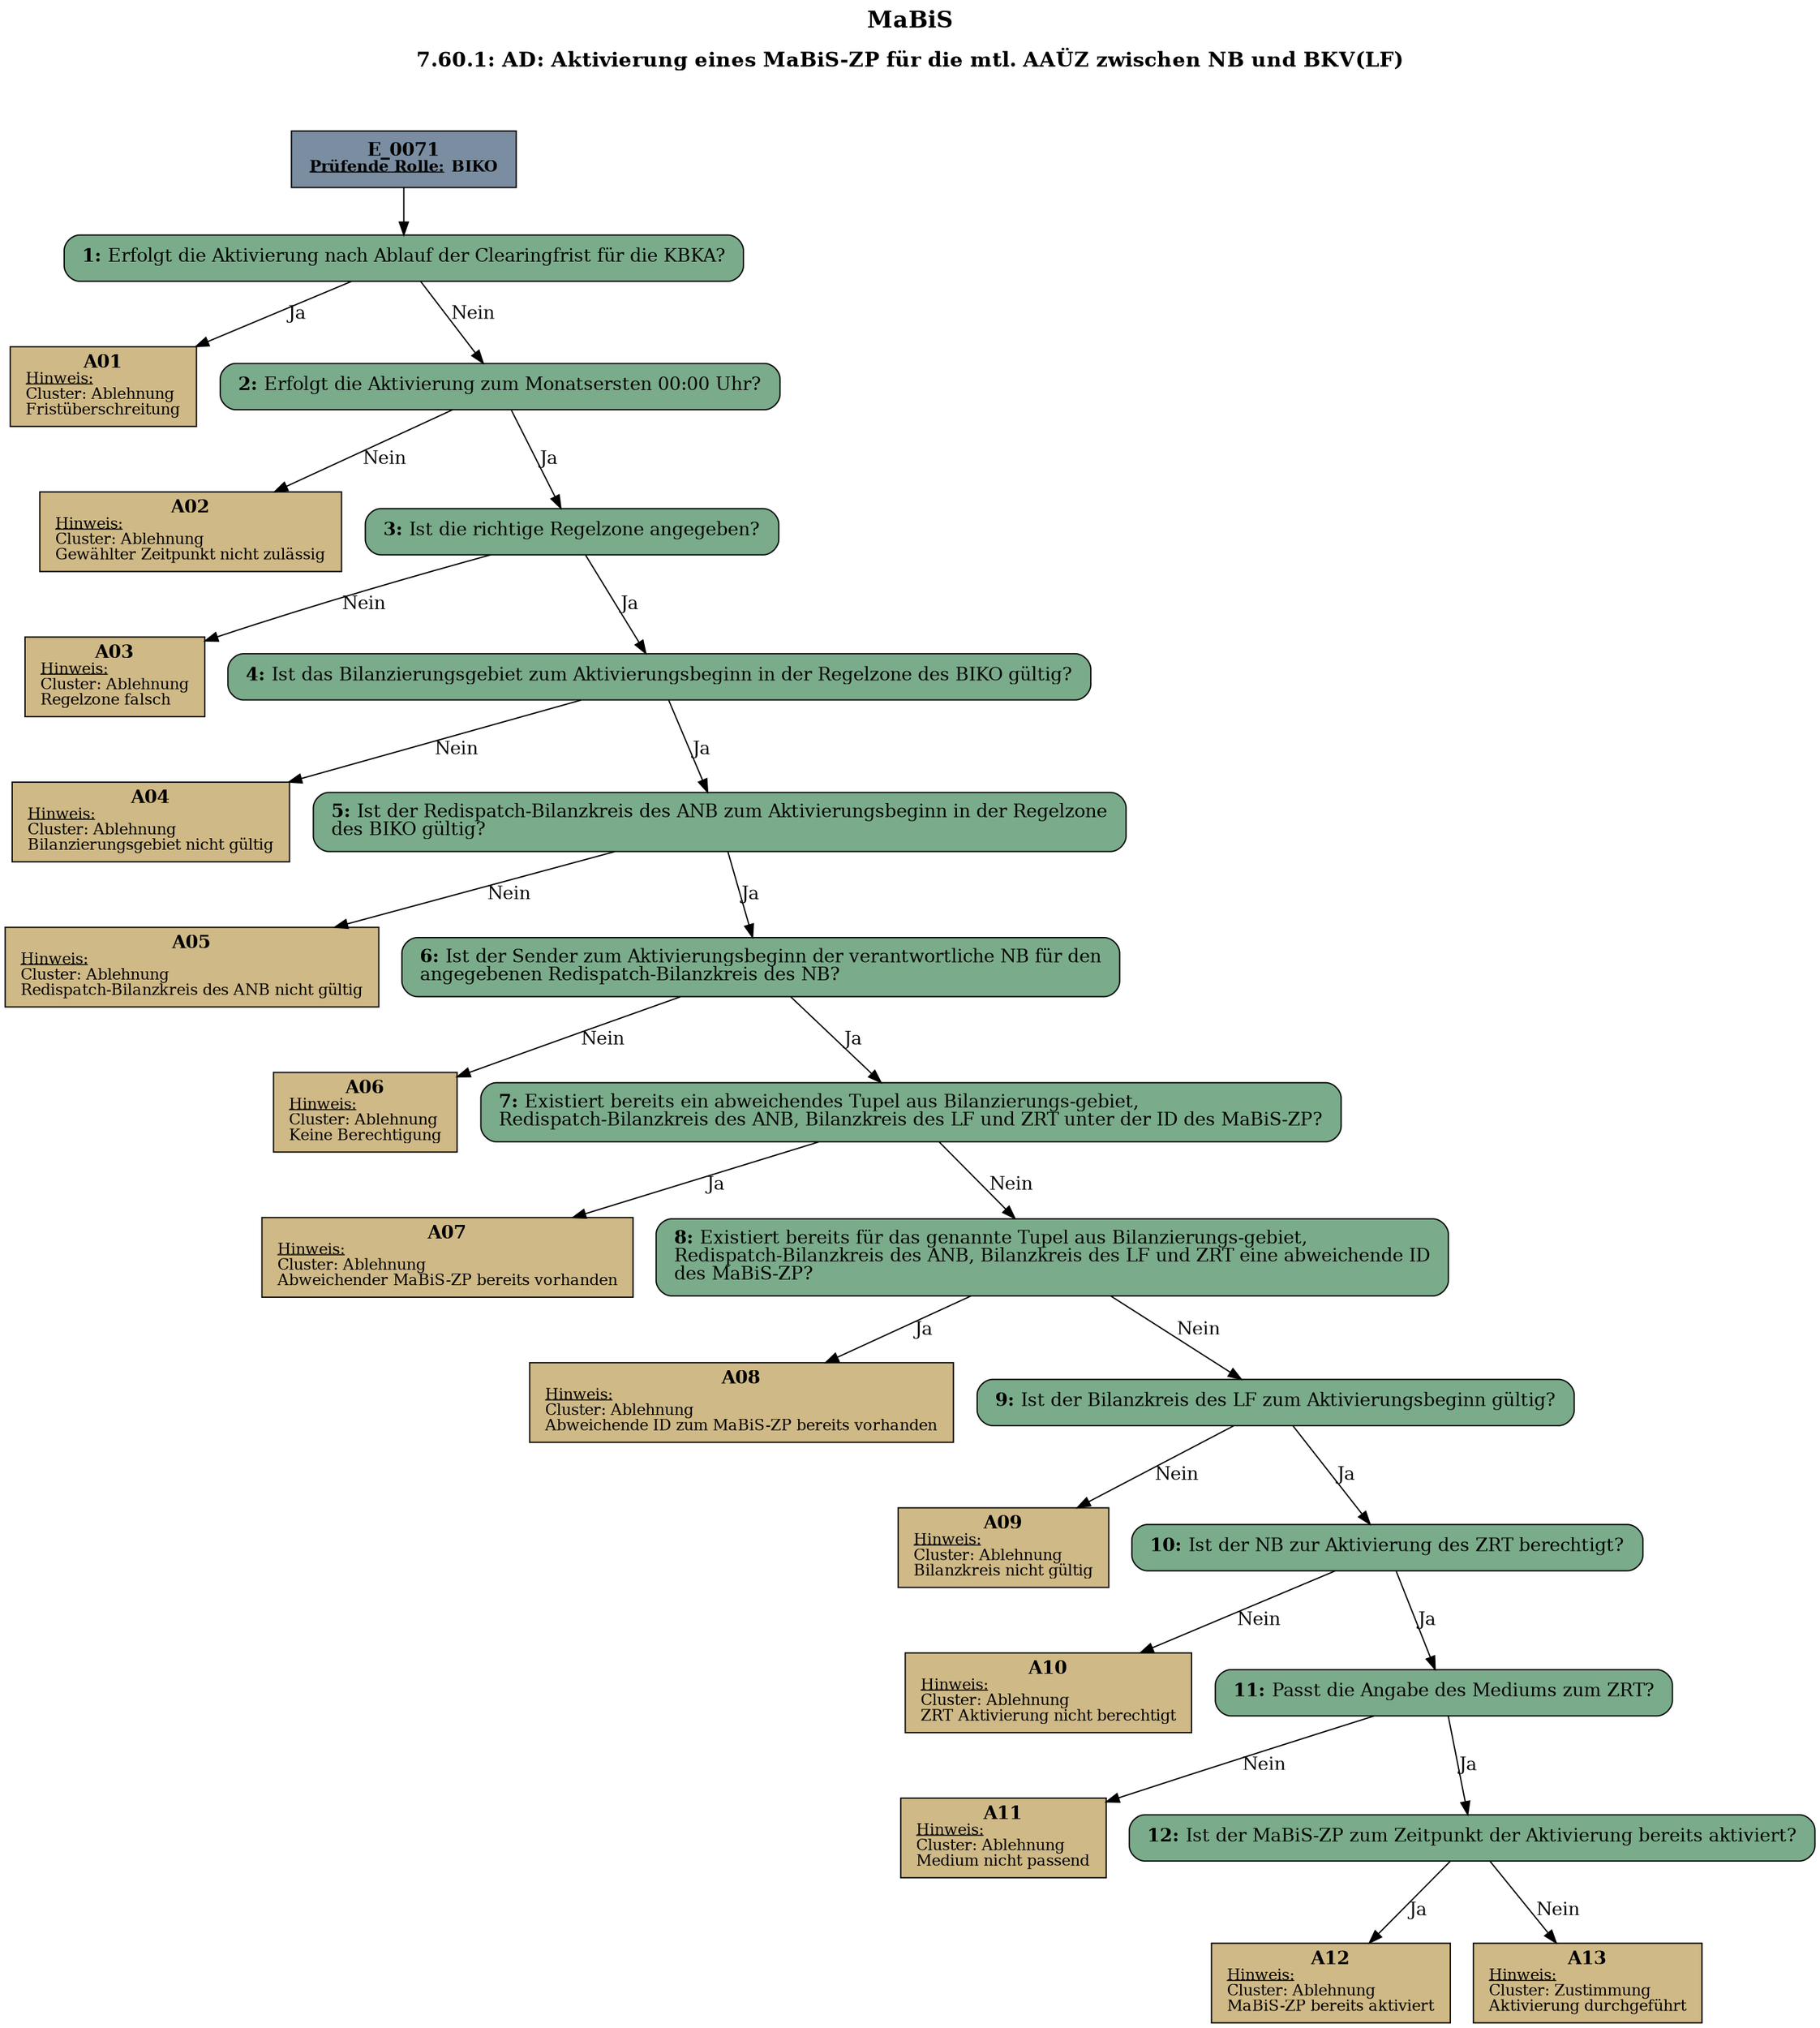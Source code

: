 digraph D {
    labelloc="t";
    label=<<B><FONT POINT-SIZE="18">MaBiS</FONT></B><BR/><BR/><B><FONT POINT-SIZE="16">7.60.1: AD: Aktivierung eines MaBiS-ZP für die mtl. AAÜZ zwischen NB und BKV(LF)</FONT></B><BR/><BR/><BR/><BR/>>;
    ratio="compress";
    concentrate=true;
    pack=true;
    rankdir=TB;
    packmode="array";
    size="20,20";
    "Start" [margin="0.2,0.12", shape=box, style=filled, fillcolor="#7a8da1", label=<<B>E_0071</B><BR align="center"/><FONT point-size="12"><B><U>Prüfende Rolle:</U> BIKO</B></FONT><BR align="center"/>>];
    "1" [margin="0.2,0.12", shape=box, style="filled,rounded", fillcolor="#7aab8a", label=<<B>1: </B>Erfolgt die Aktivierung nach Ablauf der Clearingfrist für die KBKA?<BR align="left"/>>];
    "A01" [margin="0.17,0.08", shape=box, style=filled, fillcolor="#cfb986", label=<<B>A01</B><BR align="center"/><FONT point-size="12"><U>Hinweis:</U><BR align="left"/>Cluster: Ablehnung<BR align="left"/>Fristüberschreitung<BR align="left"/></FONT>>];
    "2" [margin="0.2,0.12", shape=box, style="filled,rounded", fillcolor="#7aab8a", label=<<B>2: </B>Erfolgt die Aktivierung zum Monatsersten 00:00 Uhr?<BR align="left"/>>];
    "A02" [margin="0.17,0.08", shape=box, style=filled, fillcolor="#cfb986", label=<<B>A02</B><BR align="center"/><FONT point-size="12"><U>Hinweis:</U><BR align="left"/>Cluster: Ablehnung<BR align="left"/>Gewählter Zeitpunkt nicht zulässig<BR align="left"/></FONT>>];
    "3" [margin="0.2,0.12", shape=box, style="filled,rounded", fillcolor="#7aab8a", label=<<B>3: </B>Ist die richtige Regelzone angegeben?<BR align="left"/>>];
    "A03" [margin="0.17,0.08", shape=box, style=filled, fillcolor="#cfb986", label=<<B>A03</B><BR align="center"/><FONT point-size="12"><U>Hinweis:</U><BR align="left"/>Cluster: Ablehnung<BR align="left"/>Regelzone falsch<BR align="left"/></FONT>>];
    "4" [margin="0.2,0.12", shape=box, style="filled,rounded", fillcolor="#7aab8a", label=<<B>4: </B>Ist das Bilanzierungsgebiet zum Aktivierungsbeginn in der Regelzone des BIKO gültig?<BR align="left"/>>];
    "A04" [margin="0.17,0.08", shape=box, style=filled, fillcolor="#cfb986", label=<<B>A04</B><BR align="center"/><FONT point-size="12"><U>Hinweis:</U><BR align="left"/>Cluster: Ablehnung<BR align="left"/>Bilanzierungsgebiet nicht gültig<BR align="left"/></FONT>>];
    "5" [margin="0.2,0.12", shape=box, style="filled,rounded", fillcolor="#7aab8a", label=<<B>5: </B>Ist der Redispatch-Bilanzkreis des ANB zum Aktivierungsbeginn in der Regelzone<BR align="left"/>des BIKO gültig?<BR align="left"/>>];
    "A05" [margin="0.17,0.08", shape=box, style=filled, fillcolor="#cfb986", label=<<B>A05</B><BR align="center"/><FONT point-size="12"><U>Hinweis:</U><BR align="left"/>Cluster: Ablehnung<BR align="left"/>Redispatch-Bilanzkreis des ANB nicht gültig<BR align="left"/></FONT>>];
    "6" [margin="0.2,0.12", shape=box, style="filled,rounded", fillcolor="#7aab8a", label=<<B>6: </B>Ist der Sender zum Aktivierungsbeginn der verantwortliche NB für den<BR align="left"/>angegebenen Redispatch-Bilanzkreis des NB?<BR align="left"/>>];
    "A06" [margin="0.17,0.08", shape=box, style=filled, fillcolor="#cfb986", label=<<B>A06</B><BR align="center"/><FONT point-size="12"><U>Hinweis:</U><BR align="left"/>Cluster: Ablehnung<BR align="left"/>Keine Berechtigung<BR align="left"/></FONT>>];
    "7" [margin="0.2,0.12", shape=box, style="filled,rounded", fillcolor="#7aab8a", label=<<B>7: </B>Existiert bereits ein abweichendes Tupel aus Bilanzierungs-gebiet,<BR align="left"/>Redispatch-Bilanzkreis des ANB, Bilanzkreis des LF und ZRT unter der ID des MaBiS-ZP?<BR align="left"/>>];
    "A07" [margin="0.17,0.08", shape=box, style=filled, fillcolor="#cfb986", label=<<B>A07</B><BR align="center"/><FONT point-size="12"><U>Hinweis:</U><BR align="left"/>Cluster: Ablehnung<BR align="left"/>Abweichender MaBiS-ZP bereits vorhanden<BR align="left"/></FONT>>];
    "8" [margin="0.2,0.12", shape=box, style="filled,rounded", fillcolor="#7aab8a", label=<<B>8: </B>Existiert bereits für das genannte Tupel aus Bilanzierungs-gebiet,<BR align="left"/>Redispatch-Bilanzkreis des ANB, Bilanzkreis des LF und ZRT eine abweichende ID<BR align="left"/>des MaBiS-ZP?<BR align="left"/>>];
    "A08" [margin="0.17,0.08", shape=box, style=filled, fillcolor="#cfb986", label=<<B>A08</B><BR align="center"/><FONT point-size="12"><U>Hinweis:</U><BR align="left"/>Cluster: Ablehnung<BR align="left"/>Abweichende ID zum MaBiS-ZP bereits vorhanden<BR align="left"/></FONT>>];
    "9" [margin="0.2,0.12", shape=box, style="filled,rounded", fillcolor="#7aab8a", label=<<B>9: </B>Ist der Bilanzkreis des LF zum Aktivierungsbeginn gültig?<BR align="left"/>>];
    "A09" [margin="0.17,0.08", shape=box, style=filled, fillcolor="#cfb986", label=<<B>A09</B><BR align="center"/><FONT point-size="12"><U>Hinweis:</U><BR align="left"/>Cluster: Ablehnung<BR align="left"/>Bilanzkreis nicht gültig<BR align="left"/></FONT>>];
    "10" [margin="0.2,0.12", shape=box, style="filled,rounded", fillcolor="#7aab8a", label=<<B>10: </B>Ist der NB zur Aktivierung des ZRT berechtigt?<BR align="left"/>>];
    "A10" [margin="0.17,0.08", shape=box, style=filled, fillcolor="#cfb986", label=<<B>A10</B><BR align="center"/><FONT point-size="12"><U>Hinweis:</U><BR align="left"/>Cluster: Ablehnung<BR align="left"/>ZRT Aktivierung nicht berechtigt<BR align="left"/></FONT>>];
    "11" [margin="0.2,0.12", shape=box, style="filled,rounded", fillcolor="#7aab8a", label=<<B>11: </B>Passt die Angabe des Mediums zum ZRT?<BR align="left"/>>];
    "A11" [margin="0.17,0.08", shape=box, style=filled, fillcolor="#cfb986", label=<<B>A11</B><BR align="center"/><FONT point-size="12"><U>Hinweis:</U><BR align="left"/>Cluster: Ablehnung<BR align="left"/>Medium nicht passend<BR align="left"/></FONT>>];
    "12" [margin="0.2,0.12", shape=box, style="filled,rounded", fillcolor="#7aab8a", label=<<B>12: </B>Ist der MaBiS-ZP zum Zeitpunkt der Aktivierung bereits aktiviert?<BR align="left"/>>];
    "A12" [margin="0.17,0.08", shape=box, style=filled, fillcolor="#cfb986", label=<<B>A12</B><BR align="center"/><FONT point-size="12"><U>Hinweis:</U><BR align="left"/>Cluster: Ablehnung<BR align="left"/>MaBiS-ZP bereits aktiviert<BR align="left"/></FONT>>];
    "A13" [margin="0.17,0.08", shape=box, style=filled, fillcolor="#cfb986", label=<<B>A13</B><BR align="center"/><FONT point-size="12"><U>Hinweis:</U><BR align="left"/>Cluster: Zustimmung<BR align="left"/>Aktivierung durchgeführt<BR align="left"/></FONT>>];

    "Start" -> "1";
    "1" -> "A01" [label="Ja"];
    "1" -> "2" [label="Nein"];
    "2" -> "A02" [label="Nein"];
    "2" -> "3" [label="Ja"];
    "3" -> "A03" [label="Nein"];
    "3" -> "4" [label="Ja"];
    "4" -> "A04" [label="Nein"];
    "4" -> "5" [label="Ja"];
    "5" -> "A05" [label="Nein"];
    "5" -> "6" [label="Ja"];
    "6" -> "A06" [label="Nein"];
    "6" -> "7" [label="Ja"];
    "7" -> "A07" [label="Ja"];
    "7" -> "8" [label="Nein"];
    "8" -> "A08" [label="Ja"];
    "8" -> "9" [label="Nein"];
    "9" -> "A09" [label="Nein"];
    "9" -> "10" [label="Ja"];
    "10" -> "A10" [label="Nein"];
    "10" -> "11" [label="Ja"];
    "11" -> "A11" [label="Nein"];
    "11" -> "12" [label="Ja"];
    "12" -> "A12" [label="Ja"];
    "12" -> "A13" [label="Nein"];

    bgcolor="transparent";
}
